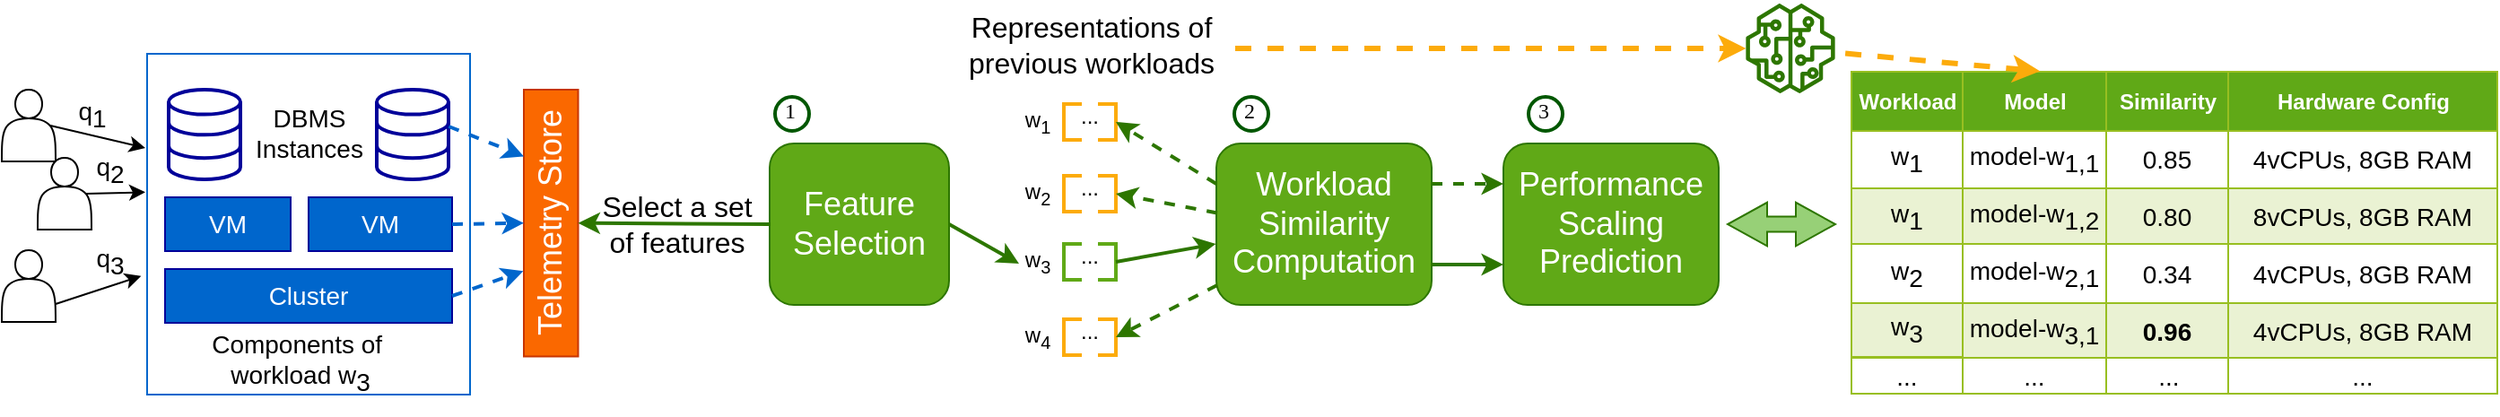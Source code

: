 <mxfile version="24.7.17">
  <diagram name="Page-1" id="2PUK4TW7vK9RXFbLaBG-">
    <mxGraphModel dx="2827" dy="-318" grid="1" gridSize="10" guides="1" tooltips="1" connect="1" arrows="1" fold="1" page="1" pageScale="1" pageWidth="850" pageHeight="1100" math="0" shadow="0">
      <root>
        <mxCell id="0" />
        <mxCell id="1" parent="0" />
        <mxCell id="ZlgfjLk_ET3c-FULecp4-29" value="Select a set&lt;div style=&quot;font-size: 16px;&quot;&gt;of features&lt;/div&gt;" style="text;html=1;align=center;verticalAlign=middle;resizable=0;points=[];autosize=1;strokeColor=none;fillColor=none;fontSize=16;" vertex="1" parent="1">
          <mxGeometry x="230" y="1700.0" width="110" height="50" as="geometry" />
        </mxCell>
        <mxCell id="ZlgfjLk_ET3c-FULecp4-12" value="" style="rounded=0;whiteSpace=wrap;html=1;fillColor=none;strokeColor=#0066CC;fontSize=14;" vertex="1" parent="1">
          <mxGeometry x="-10" y="1630" width="180" height="190" as="geometry" />
        </mxCell>
        <mxCell id="ZlgfjLk_ET3c-FULecp4-2" value="" style="html=1;verticalLabelPosition=bottom;align=center;labelBackgroundColor=#ffffff;verticalAlign=top;strokeWidth=2;strokeColor=#000099;shadow=0;dashed=0;shape=mxgraph.ios7.icons.data;fillColor=none;fontSize=14;" vertex="1" parent="1">
          <mxGeometry x="2" y="1650" width="40" height="50" as="geometry" />
        </mxCell>
        <mxCell id="ZlgfjLk_ET3c-FULecp4-6" value="" style="html=1;verticalLabelPosition=bottom;align=center;labelBackgroundColor=#ffffff;verticalAlign=top;strokeWidth=2;strokeColor=#000099;shadow=0;dashed=0;shape=mxgraph.ios7.icons.data;fillColor=none;fontSize=14;" vertex="1" parent="1">
          <mxGeometry x="118" y="1650" width="40" height="50" as="geometry" />
        </mxCell>
        <mxCell id="ZlgfjLk_ET3c-FULecp4-7" value="DBMS&lt;br style=&quot;font-size: 14px;&quot;&gt;Instances" style="text;html=1;align=center;verticalAlign=middle;resizable=0;points=[];autosize=1;strokeColor=none;fillColor=none;fontSize=14;" vertex="1" parent="1">
          <mxGeometry x="40" y="1649" width="80" height="50" as="geometry" />
        </mxCell>
        <mxCell id="ZlgfjLk_ET3c-FULecp4-8" value="VM" style="rounded=0;whiteSpace=wrap;html=1;strokeColor=#000099;fillColor=#0066CC;fontColor=#FFFFFF;fontSize=14;" vertex="1" parent="1">
          <mxGeometry y="1710" width="70" height="30" as="geometry" />
        </mxCell>
        <mxCell id="ZlgfjLk_ET3c-FULecp4-9" value="VM" style="rounded=0;whiteSpace=wrap;html=1;strokeColor=#000099;fillColor=#0066CC;fontColor=#FFFFFF;fontSize=14;" vertex="1" parent="1">
          <mxGeometry x="80" y="1710" width="80" height="30" as="geometry" />
        </mxCell>
        <mxCell id="ZlgfjLk_ET3c-FULecp4-10" value="&lt;font style=&quot;font-size: 14px;&quot;&gt;Cluster&lt;/font&gt;" style="rounded=0;whiteSpace=wrap;html=1;strokeColor=#000099;fillColor=#0066CC;fontColor=#FFFFFF;fontSize=14;" vertex="1" parent="1">
          <mxGeometry y="1750" width="160" height="30" as="geometry" />
        </mxCell>
        <mxCell id="ZlgfjLk_ET3c-FULecp4-11" value="Components of&amp;nbsp;&lt;div&gt;workload w&lt;sub style=&quot;font-size: 14px;&quot;&gt;3&lt;/sub&gt;&lt;/div&gt;" style="text;html=1;align=center;verticalAlign=middle;resizable=0;points=[];autosize=1;strokeColor=none;fillColor=none;fontSize=14;" vertex="1" parent="1">
          <mxGeometry x="15" y="1777" width="120" height="50" as="geometry" />
        </mxCell>
        <mxCell id="ZlgfjLk_ET3c-FULecp4-13" value="Telemetry Store" style="rounded=0;whiteSpace=wrap;html=1;fontSize=18;fillColor=#fa6800;strokeColor=#C73500;fontColor=#FFFFFF;rotation=-90;" vertex="1" parent="1">
          <mxGeometry x="140.75" y="1709.25" width="148.75" height="30.25" as="geometry" />
        </mxCell>
        <mxCell id="ZlgfjLk_ET3c-FULecp4-14" value="" style="shape=actor;whiteSpace=wrap;html=1;fontSize=14;" vertex="1" parent="1">
          <mxGeometry x="-91" y="1650" width="30" height="40" as="geometry" />
        </mxCell>
        <mxCell id="ZlgfjLk_ET3c-FULecp4-15" value="" style="shape=actor;whiteSpace=wrap;html=1;fontSize=14;" vertex="1" parent="1">
          <mxGeometry x="-71" y="1688" width="30" height="40" as="geometry" />
        </mxCell>
        <mxCell id="ZlgfjLk_ET3c-FULecp4-16" value="" style="shape=actor;whiteSpace=wrap;html=1;fontSize=14;" vertex="1" parent="1">
          <mxGeometry x="-91" y="1739.5" width="30" height="40" as="geometry" />
        </mxCell>
        <mxCell id="ZlgfjLk_ET3c-FULecp4-17" value="" style="endArrow=classic;html=1;rounded=0;entryX=0;entryY=0.25;entryDx=0;entryDy=0;exitX=0.9;exitY=0.5;exitDx=0;exitDy=0;exitPerimeter=0;fontSize=14;" edge="1" parent="1" source="ZlgfjLk_ET3c-FULecp4-14">
          <mxGeometry width="50" height="50" relative="1" as="geometry">
            <mxPoint x="49" y="1740" as="sourcePoint" />
            <mxPoint x="-11" y="1682.5" as="targetPoint" />
          </mxGeometry>
        </mxCell>
        <mxCell id="ZlgfjLk_ET3c-FULecp4-18" value="q&lt;sub style=&quot;font-size: 14px;&quot;&gt;1&lt;/sub&gt;" style="text;html=1;align=center;verticalAlign=middle;resizable=0;points=[];autosize=1;strokeColor=none;fillColor=none;fontSize=14;" vertex="1" parent="1">
          <mxGeometry x="-61" y="1648.5" width="40" height="30" as="geometry" />
        </mxCell>
        <mxCell id="ZlgfjLk_ET3c-FULecp4-19" value="" style="endArrow=classic;html=1;rounded=0;entryX=0;entryY=0.395;entryDx=0;entryDy=0;exitX=0.9;exitY=0.5;exitDx=0;exitDy=0;exitPerimeter=0;entryPerimeter=0;fontSize=14;" edge="1" parent="1" source="ZlgfjLk_ET3c-FULecp4-15">
          <mxGeometry width="50" height="50" relative="1" as="geometry">
            <mxPoint x="-38" y="1704" as="sourcePoint" />
            <mxPoint x="-11" y="1707.15" as="targetPoint" />
          </mxGeometry>
        </mxCell>
        <mxCell id="ZlgfjLk_ET3c-FULecp4-20" value="q&lt;span style=&quot;font-size: 14px;&quot;&gt;&lt;sub style=&quot;font-size: 14px;&quot;&gt;2&lt;/sub&gt;&lt;/span&gt;" style="text;html=1;align=center;verticalAlign=middle;resizable=0;points=[];autosize=1;strokeColor=none;fillColor=none;fontSize=14;" vertex="1" parent="1">
          <mxGeometry x="-51" y="1680" width="40" height="30" as="geometry" />
        </mxCell>
        <mxCell id="ZlgfjLk_ET3c-FULecp4-21" value="" style="endArrow=classic;html=1;rounded=0;exitX=1;exitY=0.75;exitDx=0;exitDy=0;entryX=-0.013;entryY=0.67;entryDx=0;entryDy=0;fontSize=14;entryPerimeter=0;" edge="1" parent="1" source="ZlgfjLk_ET3c-FULecp4-16">
          <mxGeometry width="50" height="50" relative="1" as="geometry">
            <mxPoint x="49" y="1740" as="sourcePoint" />
            <mxPoint x="-13.34" y="1753.9" as="targetPoint" />
          </mxGeometry>
        </mxCell>
        <mxCell id="ZlgfjLk_ET3c-FULecp4-22" value="q&lt;span style=&quot;font-size: 14px;&quot;&gt;&lt;sub style=&quot;font-size: 14px;&quot;&gt;3&lt;/sub&gt;&lt;/span&gt;" style="text;html=1;align=center;verticalAlign=middle;resizable=0;points=[];autosize=1;strokeColor=none;fillColor=none;fontSize=14;" vertex="1" parent="1">
          <mxGeometry x="-51" y="1731" width="40" height="30" as="geometry" />
        </mxCell>
        <mxCell id="ZlgfjLk_ET3c-FULecp4-23" value="" style="endArrow=classic;html=1;rounded=0;entryX=0.75;entryY=0;entryDx=0;entryDy=0;exitX=1.004;exitY=0.41;exitDx=0;exitDy=0;exitPerimeter=0;strokeColor=#0066CC;dashed=1;strokeWidth=2;" edge="1" parent="1" source="ZlgfjLk_ET3c-FULecp4-6" target="ZlgfjLk_ET3c-FULecp4-13">
          <mxGeometry width="50" height="50" relative="1" as="geometry">
            <mxPoint x="110" y="1760" as="sourcePoint" />
            <mxPoint x="160" y="1710" as="targetPoint" />
          </mxGeometry>
        </mxCell>
        <mxCell id="ZlgfjLk_ET3c-FULecp4-25" value="" style="endArrow=classic;html=1;rounded=0;entryX=0.5;entryY=0;entryDx=0;entryDy=0;strokeColor=#0066CC;dashed=1;exitX=1;exitY=0.5;exitDx=0;exitDy=0;strokeWidth=2;" edge="1" parent="1" source="ZlgfjLk_ET3c-FULecp4-9" target="ZlgfjLk_ET3c-FULecp4-13">
          <mxGeometry width="50" height="50" relative="1" as="geometry">
            <mxPoint x="160" y="1690" as="sourcePoint" />
            <mxPoint x="210" y="1697" as="targetPoint" />
          </mxGeometry>
        </mxCell>
        <mxCell id="ZlgfjLk_ET3c-FULecp4-26" value="" style="endArrow=classic;html=1;rounded=0;entryX=0.32;entryY=-0.011;entryDx=0;entryDy=0;strokeColor=#0066CC;dashed=1;exitX=1;exitY=0.5;exitDx=0;exitDy=0;entryPerimeter=0;strokeWidth=2;" edge="1" parent="1" source="ZlgfjLk_ET3c-FULecp4-10" target="ZlgfjLk_ET3c-FULecp4-13">
          <mxGeometry width="50" height="50" relative="1" as="geometry">
            <mxPoint x="170" y="1735" as="sourcePoint" />
            <mxPoint x="210" y="1734" as="targetPoint" />
          </mxGeometry>
        </mxCell>
        <mxCell id="ZlgfjLk_ET3c-FULecp4-27" value="&lt;font style=&quot;font-size: 18px;&quot;&gt;Feature&lt;/font&gt;&lt;div style=&quot;font-size: 18px;&quot;&gt;&lt;font style=&quot;font-size: 18px;&quot;&gt;Selection&lt;/font&gt;&lt;/div&gt;" style="rounded=1;whiteSpace=wrap;html=1;fillColor=#60a917;fontColor=#ffffff;strokeColor=#2D7600;" vertex="1" parent="1">
          <mxGeometry x="337" y="1680" width="100" height="90" as="geometry" />
        </mxCell>
        <mxCell id="ZlgfjLk_ET3c-FULecp4-28" value="" style="endArrow=classic;html=1;rounded=0;exitX=0;exitY=0.5;exitDx=0;exitDy=0;entryX=0.5;entryY=1;entryDx=0;entryDy=0;fillColor=#60a917;strokeColor=#2D7600;endSize=6;strokeWidth=2;fontSize=16;" edge="1" parent="1" source="ZlgfjLk_ET3c-FULecp4-27" target="ZlgfjLk_ET3c-FULecp4-13">
          <mxGeometry width="50" height="50" relative="1" as="geometry">
            <mxPoint x="210" y="1750" as="sourcePoint" />
            <mxPoint x="260" y="1700" as="targetPoint" />
          </mxGeometry>
        </mxCell>
        <mxCell id="ZlgfjLk_ET3c-FULecp4-31" value="1" style="ellipse;whiteSpace=wrap;html=1;aspect=fixed;strokeWidth=2;fontFamily=Tahoma;spacingBottom=4;spacingRight=2;strokeColor=#005700;fillColor=none;" vertex="1" parent="1">
          <mxGeometry x="340" y="1654" width="19" height="19" as="geometry" />
        </mxCell>
        <mxCell id="ZlgfjLk_ET3c-FULecp4-49" value="" style="group;fontSize=16;" vertex="1" connectable="0" parent="1">
          <mxGeometry x="466" y="1650" width="64" height="33" as="geometry" />
        </mxCell>
        <mxCell id="ZlgfjLk_ET3c-FULecp4-33" value="..." style="text;html=1;align=center;verticalAlign=middle;resizable=0;points=[];autosize=1;strokeColor=none;fillColor=none;" vertex="1" parent="ZlgfjLk_ET3c-FULecp4-49">
          <mxGeometry x="34" width="30" height="30" as="geometry" />
        </mxCell>
        <mxCell id="ZlgfjLk_ET3c-FULecp4-32" value="" style="strokeWidth=2;html=1;shape=mxgraph.flowchart.annotation_1;align=left;pointerEvents=1;fillColor=#FCAB0B;strokeColor=#FCAB0B;fontColor=#000000;" vertex="1" parent="ZlgfjLk_ET3c-FULecp4-49">
          <mxGeometry x="35" y="8" width="10" height="20" as="geometry" />
        </mxCell>
        <mxCell id="ZlgfjLk_ET3c-FULecp4-34" value="" style="strokeWidth=2;html=1;shape=mxgraph.flowchart.annotation_1;align=left;pointerEvents=1;rotation=-180;fillColor=#FCAB0B;strokeColor=#FCAB0B;fontColor=#000000;" vertex="1" parent="ZlgfjLk_ET3c-FULecp4-49">
          <mxGeometry x="54" y="8" width="10" height="20" as="geometry" />
        </mxCell>
        <mxCell id="ZlgfjLk_ET3c-FULecp4-40" value="w&lt;sub&gt;1&lt;/sub&gt;" style="text;html=1;align=center;verticalAlign=middle;resizable=0;points=[];autosize=1;strokeColor=none;fillColor=none;" vertex="1" parent="ZlgfjLk_ET3c-FULecp4-49">
          <mxGeometry y="3" width="40" height="30" as="geometry" />
        </mxCell>
        <mxCell id="ZlgfjLk_ET3c-FULecp4-50" value="" style="group;fontSize=16;" vertex="1" connectable="0" parent="1">
          <mxGeometry x="466" y="1690" width="64" height="33" as="geometry" />
        </mxCell>
        <mxCell id="ZlgfjLk_ET3c-FULecp4-51" value="..." style="text;html=1;align=center;verticalAlign=middle;resizable=0;points=[];autosize=1;strokeColor=none;fillColor=none;" vertex="1" parent="ZlgfjLk_ET3c-FULecp4-50">
          <mxGeometry x="34" width="30" height="30" as="geometry" />
        </mxCell>
        <mxCell id="ZlgfjLk_ET3c-FULecp4-52" value="" style="strokeWidth=2;html=1;shape=mxgraph.flowchart.annotation_1;align=left;pointerEvents=1;fillColor=#FCAB0B;strokeColor=#FCAB0B;fontColor=#000000;" vertex="1" parent="ZlgfjLk_ET3c-FULecp4-50">
          <mxGeometry x="35" y="8" width="10" height="20" as="geometry" />
        </mxCell>
        <mxCell id="ZlgfjLk_ET3c-FULecp4-53" value="" style="strokeWidth=2;html=1;shape=mxgraph.flowchart.annotation_1;align=left;pointerEvents=1;rotation=-180;fillColor=#FCAB0B;strokeColor=#FCAB0B;fontColor=#000000;" vertex="1" parent="ZlgfjLk_ET3c-FULecp4-50">
          <mxGeometry x="54" y="8" width="10" height="20" as="geometry" />
        </mxCell>
        <mxCell id="ZlgfjLk_ET3c-FULecp4-54" value="w&lt;sub&gt;2&lt;/sub&gt;" style="text;html=1;align=center;verticalAlign=middle;resizable=0;points=[];autosize=1;strokeColor=none;fillColor=none;" vertex="1" parent="ZlgfjLk_ET3c-FULecp4-50">
          <mxGeometry y="3" width="40" height="30" as="geometry" />
        </mxCell>
        <mxCell id="ZlgfjLk_ET3c-FULecp4-55" value="" style="group;fontSize=16;" vertex="1" connectable="0" parent="1">
          <mxGeometry x="466" y="1728" width="64" height="33" as="geometry" />
        </mxCell>
        <mxCell id="ZlgfjLk_ET3c-FULecp4-56" value="..." style="text;html=1;align=center;verticalAlign=middle;resizable=0;points=[];autosize=1;strokeColor=none;fillColor=none;" vertex="1" parent="ZlgfjLk_ET3c-FULecp4-55">
          <mxGeometry x="34" width="30" height="30" as="geometry" />
        </mxCell>
        <mxCell id="ZlgfjLk_ET3c-FULecp4-57" value="" style="strokeWidth=2;html=1;shape=mxgraph.flowchart.annotation_1;align=left;pointerEvents=1;fillColor=#60a917;strokeColor=#60a917;fontColor=#ffffff;" vertex="1" parent="ZlgfjLk_ET3c-FULecp4-55">
          <mxGeometry x="35" y="8" width="10" height="20" as="geometry" />
        </mxCell>
        <mxCell id="ZlgfjLk_ET3c-FULecp4-58" value="" style="strokeWidth=2;html=1;shape=mxgraph.flowchart.annotation_1;align=left;pointerEvents=1;rotation=-180;fillColor=#60a917;strokeColor=#60a917;fontColor=#ffffff;" vertex="1" parent="ZlgfjLk_ET3c-FULecp4-55">
          <mxGeometry x="54" y="8" width="10" height="20" as="geometry" />
        </mxCell>
        <mxCell id="ZlgfjLk_ET3c-FULecp4-59" value="w&lt;sub&gt;3&lt;/sub&gt;" style="text;html=1;align=center;verticalAlign=middle;resizable=0;points=[];autosize=1;strokeColor=none;fillColor=none;" vertex="1" parent="ZlgfjLk_ET3c-FULecp4-55">
          <mxGeometry y="3" width="40" height="30" as="geometry" />
        </mxCell>
        <mxCell id="ZlgfjLk_ET3c-FULecp4-60" value="" style="group;fontSize=16;" vertex="1" connectable="0" parent="1">
          <mxGeometry x="466" y="1770" width="64" height="33" as="geometry" />
        </mxCell>
        <mxCell id="ZlgfjLk_ET3c-FULecp4-61" value="..." style="text;html=1;align=center;verticalAlign=middle;resizable=0;points=[];autosize=1;strokeColor=none;fillColor=none;" vertex="1" parent="ZlgfjLk_ET3c-FULecp4-60">
          <mxGeometry x="34" width="30" height="30" as="geometry" />
        </mxCell>
        <mxCell id="ZlgfjLk_ET3c-FULecp4-62" value="" style="strokeWidth=2;html=1;shape=mxgraph.flowchart.annotation_1;align=left;pointerEvents=1;fillColor=#FCAB0B;strokeColor=#FCAB0B;fontColor=#000000;" vertex="1" parent="ZlgfjLk_ET3c-FULecp4-60">
          <mxGeometry x="35" y="8" width="10" height="20" as="geometry" />
        </mxCell>
        <mxCell id="ZlgfjLk_ET3c-FULecp4-63" value="" style="strokeWidth=2;html=1;shape=mxgraph.flowchart.annotation_1;align=left;pointerEvents=1;rotation=-180;fillColor=#FCAB0B;strokeColor=#FCAB0B;fontColor=#000000;" vertex="1" parent="ZlgfjLk_ET3c-FULecp4-60">
          <mxGeometry x="54" y="8" width="10" height="20" as="geometry" />
        </mxCell>
        <mxCell id="ZlgfjLk_ET3c-FULecp4-64" value="w&lt;sub&gt;4&lt;/sub&gt;" style="text;html=1;align=center;verticalAlign=middle;resizable=0;points=[];autosize=1;strokeColor=none;fillColor=none;" vertex="1" parent="ZlgfjLk_ET3c-FULecp4-60">
          <mxGeometry y="3" width="40" height="30" as="geometry" />
        </mxCell>
        <mxCell id="ZlgfjLk_ET3c-FULecp4-65" value="" style="endArrow=classic;html=1;rounded=0;exitX=1;exitY=0.5;exitDx=0;exitDy=0;entryX=0.25;entryY=0.533;entryDx=0;entryDy=0;fillColor=#60a917;strokeColor=#2D7600;endSize=6;strokeWidth=2;entryPerimeter=0;" edge="1" parent="1" source="ZlgfjLk_ET3c-FULecp4-27" target="ZlgfjLk_ET3c-FULecp4-59">
          <mxGeometry width="50" height="50" relative="1" as="geometry">
            <mxPoint x="347" y="1735" as="sourcePoint" />
            <mxPoint x="266" y="1734" as="targetPoint" />
          </mxGeometry>
        </mxCell>
        <mxCell id="ZlgfjLk_ET3c-FULecp4-66" value="Representations of&lt;div style=&quot;font-size: 16px;&quot;&gt;previous workloads&lt;/div&gt;" style="text;html=1;align=center;verticalAlign=middle;resizable=0;points=[];autosize=1;strokeColor=none;fillColor=none;fontSize=16;" vertex="1" parent="1">
          <mxGeometry x="436" y="1600" width="160" height="50" as="geometry" />
        </mxCell>
        <mxCell id="ZlgfjLk_ET3c-FULecp4-67" value="&lt;span style=&quot;font-size: 18px;&quot;&gt;Workload&lt;/span&gt;&lt;div&gt;&lt;span style=&quot;font-size: 18px;&quot;&gt;Similarity&lt;/span&gt;&lt;/div&gt;&lt;div&gt;&lt;span style=&quot;font-size: 18px;&quot;&gt;Computation&lt;/span&gt;&lt;/div&gt;" style="rounded=1;whiteSpace=wrap;html=1;fillColor=#60a917;fontColor=#ffffff;strokeColor=#2D7600;" vertex="1" parent="1">
          <mxGeometry x="586" y="1680" width="120" height="90" as="geometry" />
        </mxCell>
        <mxCell id="ZlgfjLk_ET3c-FULecp4-68" value="" style="endArrow=classic;html=1;rounded=0;exitX=0;exitY=0.5;exitDx=0;exitDy=0;entryX=-0.002;entryY=0.622;entryDx=0;entryDy=0;fillColor=#60a917;strokeColor=#2D7600;endSize=6;strokeWidth=2;exitPerimeter=0;entryPerimeter=0;" edge="1" parent="1" source="ZlgfjLk_ET3c-FULecp4-58" target="ZlgfjLk_ET3c-FULecp4-67">
          <mxGeometry width="50" height="50" relative="1" as="geometry">
            <mxPoint x="447" y="1735" as="sourcePoint" />
            <mxPoint x="486" y="1757" as="targetPoint" />
          </mxGeometry>
        </mxCell>
        <mxCell id="ZlgfjLk_ET3c-FULecp4-69" value="" style="endArrow=classic;html=1;rounded=0;exitX=0.004;exitY=0.878;exitDx=0;exitDy=0;entryX=0;entryY=0.5;entryDx=0;entryDy=0;fillColor=#60a917;strokeColor=#2D7600;endSize=6;strokeWidth=2;entryPerimeter=0;exitPerimeter=0;dashed=1;" edge="1" parent="1" source="ZlgfjLk_ET3c-FULecp4-67" target="ZlgfjLk_ET3c-FULecp4-63">
          <mxGeometry width="50" height="50" relative="1" as="geometry">
            <mxPoint x="530" y="1810" as="sourcePoint" />
            <mxPoint x="586.96" y="1791.04" as="targetPoint" />
          </mxGeometry>
        </mxCell>
        <mxCell id="ZlgfjLk_ET3c-FULecp4-70" value="" style="endArrow=classic;html=1;rounded=0;exitX=0.004;exitY=0.431;exitDx=0;exitDy=0;entryX=0;entryY=0.5;entryDx=0;entryDy=0;fillColor=#60a917;strokeColor=#2D7600;endSize=6;strokeWidth=2;entryPerimeter=0;exitPerimeter=0;dashed=1;" edge="1" parent="1" source="ZlgfjLk_ET3c-FULecp4-67" target="ZlgfjLk_ET3c-FULecp4-53">
          <mxGeometry width="50" height="50" relative="1" as="geometry">
            <mxPoint x="540" y="1786" as="sourcePoint" />
            <mxPoint x="597" y="1767" as="targetPoint" />
          </mxGeometry>
        </mxCell>
        <mxCell id="ZlgfjLk_ET3c-FULecp4-71" value="" style="endArrow=classic;html=1;rounded=0;exitX=0;exitY=0.25;exitDx=0;exitDy=0;entryX=0;entryY=0.5;entryDx=0;entryDy=0;fillColor=#60a917;strokeColor=#2D7600;endSize=6;strokeWidth=2;entryPerimeter=0;dashed=1;" edge="1" parent="1" source="ZlgfjLk_ET3c-FULecp4-67" target="ZlgfjLk_ET3c-FULecp4-34">
          <mxGeometry width="50" height="50" relative="1" as="geometry">
            <mxPoint x="550" y="1796" as="sourcePoint" />
            <mxPoint x="607" y="1777" as="targetPoint" />
          </mxGeometry>
        </mxCell>
        <mxCell id="ZlgfjLk_ET3c-FULecp4-72" value="2" style="ellipse;whiteSpace=wrap;html=1;aspect=fixed;strokeWidth=2;fontFamily=Tahoma;spacingBottom=4;spacingRight=2;strokeColor=#005700;fillColor=none;" vertex="1" parent="1">
          <mxGeometry x="596" y="1654" width="19" height="19" as="geometry" />
        </mxCell>
        <mxCell id="ZlgfjLk_ET3c-FULecp4-73" value="&lt;span style=&quot;font-size: 18px;&quot;&gt;Performance&lt;/span&gt;&lt;div&gt;&lt;span style=&quot;font-size: 18px;&quot;&gt;Scaling&lt;/span&gt;&lt;/div&gt;&lt;div&gt;&lt;span style=&quot;font-size: 18px;&quot;&gt;Prediction&lt;/span&gt;&lt;/div&gt;" style="rounded=1;whiteSpace=wrap;html=1;fillColor=#60a917;fontColor=#ffffff;strokeColor=#2D7600;" vertex="1" parent="1">
          <mxGeometry x="746" y="1680" width="120" height="90" as="geometry" />
        </mxCell>
        <mxCell id="ZlgfjLk_ET3c-FULecp4-74" value="" style="endArrow=classic;html=1;rounded=0;exitX=1;exitY=0.75;exitDx=0;exitDy=0;entryX=0;entryY=0.75;entryDx=0;entryDy=0;fillColor=#60a917;strokeColor=#2D7600;endSize=6;strokeWidth=2;" edge="1" parent="1" source="ZlgfjLk_ET3c-FULecp4-67" target="ZlgfjLk_ET3c-FULecp4-73">
          <mxGeometry width="50" height="50" relative="1" as="geometry">
            <mxPoint x="706" y="1739.5" as="sourcePoint" />
            <mxPoint x="762" y="1729.5" as="targetPoint" />
          </mxGeometry>
        </mxCell>
        <mxCell id="ZlgfjLk_ET3c-FULecp4-76" value="" style="endArrow=classic;html=1;rounded=0;exitX=1;exitY=0.25;exitDx=0;exitDy=0;entryX=0;entryY=0.25;entryDx=0;entryDy=0;fillColor=#60a917;strokeColor=#2D7600;endSize=6;strokeWidth=2;dashed=1;" edge="1" parent="1" source="ZlgfjLk_ET3c-FULecp4-67" target="ZlgfjLk_ET3c-FULecp4-73">
          <mxGeometry width="50" height="50" relative="1" as="geometry">
            <mxPoint x="596" y="1713" as="sourcePoint" />
            <mxPoint x="540" y="1696" as="targetPoint" />
          </mxGeometry>
        </mxCell>
        <mxCell id="ZlgfjLk_ET3c-FULecp4-78" value="3" style="ellipse;whiteSpace=wrap;html=1;aspect=fixed;strokeWidth=2;fontFamily=Tahoma;spacingBottom=4;spacingRight=2;strokeColor=#005700;fillColor=none;" vertex="1" parent="1">
          <mxGeometry x="760" y="1654" width="19" height="19" as="geometry" />
        </mxCell>
        <mxCell id="ZlgfjLk_ET3c-FULecp4-91" value="" style="endArrow=classic;html=1;rounded=0;exitX=1.003;exitY=0.541;exitDx=0;exitDy=0;exitPerimeter=0;strokeColor=#FCAB0B;strokeWidth=3;dashed=1;" edge="1" parent="1" source="ZlgfjLk_ET3c-FULecp4-66" target="ZlgfjLk_ET3c-FULecp4-155">
          <mxGeometry width="50" height="50" relative="1" as="geometry">
            <mxPoint x="620" y="1620" as="sourcePoint" />
            <mxPoint x="820" y="1627" as="targetPoint" />
          </mxGeometry>
        </mxCell>
        <mxCell id="ZlgfjLk_ET3c-FULecp4-92" value="Assets" style="childLayout=tableLayout;recursiveResize=0;strokeColor=#98bf21;fillColor=#A7C942;shadow=0;" vertex="1" parent="1">
          <mxGeometry x="1002" y="1640" width="298" height="160" as="geometry" />
        </mxCell>
        <mxCell id="ZlgfjLk_ET3c-FULecp4-93" style="shape=tableRow;horizontal=0;startSize=0;swimlaneHead=0;swimlaneBody=0;top=0;left=0;bottom=0;right=0;dropTarget=0;collapsible=0;recursiveResize=0;expand=0;fontStyle=0;strokeColor=inherit;fillColor=#ffffff;" vertex="1" parent="ZlgfjLk_ET3c-FULecp4-92">
          <mxGeometry width="298" height="33" as="geometry" />
        </mxCell>
        <mxCell id="ZlgfjLk_ET3c-FULecp4-94" value="Model" style="connectable=0;recursiveResize=0;strokeColor=inherit;fillColor=#60a917;align=center;fontStyle=1;fontColor=#FFFFFF;html=1;" vertex="1" parent="ZlgfjLk_ET3c-FULecp4-93">
          <mxGeometry width="80" height="33" as="geometry">
            <mxRectangle width="80" height="33" as="alternateBounds" />
          </mxGeometry>
        </mxCell>
        <mxCell id="ZlgfjLk_ET3c-FULecp4-95" value="Similarity" style="connectable=0;recursiveResize=0;strokeColor=inherit;fillColor=#60a917;align=center;fontStyle=1;fontColor=#FFFFFF;html=1;" vertex="1" parent="ZlgfjLk_ET3c-FULecp4-93">
          <mxGeometry x="80" width="68" height="33" as="geometry">
            <mxRectangle width="68" height="33" as="alternateBounds" />
          </mxGeometry>
        </mxCell>
        <mxCell id="ZlgfjLk_ET3c-FULecp4-96" value="Hardware Config" style="connectable=0;recursiveResize=0;strokeColor=inherit;fillColor=#60a917;align=center;fontStyle=1;fontColor=#FFFFFF;html=1;" vertex="1" parent="ZlgfjLk_ET3c-FULecp4-93">
          <mxGeometry x="148" width="150" height="33" as="geometry">
            <mxRectangle width="150" height="33" as="alternateBounds" />
          </mxGeometry>
        </mxCell>
        <mxCell id="ZlgfjLk_ET3c-FULecp4-97" value="" style="shape=tableRow;horizontal=0;startSize=0;swimlaneHead=0;swimlaneBody=0;top=0;left=0;bottom=0;right=0;dropTarget=0;collapsible=0;recursiveResize=0;expand=0;fontStyle=0;strokeColor=inherit;fillColor=#ffffff;fontSize=14;" vertex="1" parent="ZlgfjLk_ET3c-FULecp4-92">
          <mxGeometry y="33" width="298" height="32" as="geometry" />
        </mxCell>
        <mxCell id="ZlgfjLk_ET3c-FULecp4-98" value="model-w&lt;sub style=&quot;font-size: 14px;&quot;&gt;1,1&lt;/sub&gt;" style="connectable=0;recursiveResize=0;strokeColor=inherit;fillColor=inherit;align=center;whiteSpace=wrap;html=1;fontSize=14;" vertex="1" parent="ZlgfjLk_ET3c-FULecp4-97">
          <mxGeometry width="80" height="32" as="geometry">
            <mxRectangle width="80" height="32" as="alternateBounds" />
          </mxGeometry>
        </mxCell>
        <mxCell id="ZlgfjLk_ET3c-FULecp4-99" value="0.85" style="connectable=0;recursiveResize=0;strokeColor=inherit;fillColor=inherit;align=center;whiteSpace=wrap;html=1;fontSize=14;" vertex="1" parent="ZlgfjLk_ET3c-FULecp4-97">
          <mxGeometry x="80" width="68" height="32" as="geometry">
            <mxRectangle width="68" height="32" as="alternateBounds" />
          </mxGeometry>
        </mxCell>
        <mxCell id="ZlgfjLk_ET3c-FULecp4-100" value="4vCPUs, 8GB RAM" style="connectable=0;recursiveResize=0;strokeColor=inherit;fillColor=inherit;align=center;whiteSpace=wrap;html=1;fontSize=14;" vertex="1" parent="ZlgfjLk_ET3c-FULecp4-97">
          <mxGeometry x="148" width="150" height="32" as="geometry">
            <mxRectangle width="150" height="32" as="alternateBounds" />
          </mxGeometry>
        </mxCell>
        <mxCell id="ZlgfjLk_ET3c-FULecp4-101" value="" style="shape=tableRow;horizontal=0;startSize=0;swimlaneHead=0;swimlaneBody=0;top=0;left=0;bottom=0;right=0;dropTarget=0;collapsible=0;recursiveResize=0;expand=0;fontStyle=1;strokeColor=inherit;fillColor=#EAF2D3;fontSize=14;" vertex="1" parent="ZlgfjLk_ET3c-FULecp4-92">
          <mxGeometry y="65" width="298" height="31" as="geometry" />
        </mxCell>
        <mxCell id="ZlgfjLk_ET3c-FULecp4-102" value="model-w&lt;sub style=&quot;font-size: 14px;&quot;&gt;1,2&lt;/sub&gt;" style="connectable=0;recursiveResize=0;strokeColor=inherit;fillColor=inherit;whiteSpace=wrap;html=1;fontSize=14;" vertex="1" parent="ZlgfjLk_ET3c-FULecp4-101">
          <mxGeometry width="80" height="31" as="geometry">
            <mxRectangle width="80" height="31" as="alternateBounds" />
          </mxGeometry>
        </mxCell>
        <mxCell id="ZlgfjLk_ET3c-FULecp4-103" value="0.80" style="connectable=0;recursiveResize=0;strokeColor=inherit;fillColor=inherit;whiteSpace=wrap;html=1;fontSize=14;" vertex="1" parent="ZlgfjLk_ET3c-FULecp4-101">
          <mxGeometry x="80" width="68" height="31" as="geometry">
            <mxRectangle width="68" height="31" as="alternateBounds" />
          </mxGeometry>
        </mxCell>
        <mxCell id="ZlgfjLk_ET3c-FULecp4-104" value="8vCPUs, 8GB RAM" style="connectable=0;recursiveResize=0;strokeColor=inherit;fillColor=inherit;whiteSpace=wrap;html=1;fontSize=14;" vertex="1" parent="ZlgfjLk_ET3c-FULecp4-101">
          <mxGeometry x="148" width="150" height="31" as="geometry">
            <mxRectangle width="150" height="31" as="alternateBounds" />
          </mxGeometry>
        </mxCell>
        <mxCell id="ZlgfjLk_ET3c-FULecp4-105" value="" style="shape=tableRow;horizontal=0;startSize=0;swimlaneHead=0;swimlaneBody=0;top=0;left=0;bottom=0;right=0;dropTarget=0;collapsible=0;recursiveResize=0;expand=0;fontStyle=0;strokeColor=inherit;fillColor=#ffffff;fontSize=14;" vertex="1" parent="ZlgfjLk_ET3c-FULecp4-92">
          <mxGeometry y="96" width="298" height="33" as="geometry" />
        </mxCell>
        <mxCell id="ZlgfjLk_ET3c-FULecp4-106" value="model-w&lt;sub style=&quot;font-size: 14px;&quot;&gt;2,1&lt;/sub&gt;" style="connectable=0;recursiveResize=0;strokeColor=inherit;fillColor=inherit;fontStyle=0;align=center;whiteSpace=wrap;html=1;fontSize=14;" vertex="1" parent="ZlgfjLk_ET3c-FULecp4-105">
          <mxGeometry width="80" height="33" as="geometry">
            <mxRectangle width="80" height="33" as="alternateBounds" />
          </mxGeometry>
        </mxCell>
        <mxCell id="ZlgfjLk_ET3c-FULecp4-107" value="0.34" style="connectable=0;recursiveResize=0;strokeColor=inherit;fillColor=inherit;fontStyle=0;align=center;whiteSpace=wrap;html=1;fontSize=14;" vertex="1" parent="ZlgfjLk_ET3c-FULecp4-105">
          <mxGeometry x="80" width="68" height="33" as="geometry">
            <mxRectangle width="68" height="33" as="alternateBounds" />
          </mxGeometry>
        </mxCell>
        <mxCell id="ZlgfjLk_ET3c-FULecp4-108" value="4vCPUs, 8GB RAM" style="connectable=0;recursiveResize=0;strokeColor=inherit;fillColor=inherit;fontStyle=0;align=center;whiteSpace=wrap;html=1;fontSize=14;" vertex="1" parent="ZlgfjLk_ET3c-FULecp4-105">
          <mxGeometry x="148" width="150" height="33" as="geometry">
            <mxRectangle width="150" height="33" as="alternateBounds" />
          </mxGeometry>
        </mxCell>
        <mxCell id="ZlgfjLk_ET3c-FULecp4-109" value="" style="shape=tableRow;horizontal=0;startSize=0;swimlaneHead=0;swimlaneBody=0;top=0;left=0;bottom=0;right=0;dropTarget=0;collapsible=0;recursiveResize=0;expand=0;fontStyle=1;strokeColor=inherit;fillColor=#EAF2D3;fontSize=14;" vertex="1" parent="ZlgfjLk_ET3c-FULecp4-92">
          <mxGeometry y="129" width="298" height="31" as="geometry" />
        </mxCell>
        <mxCell id="ZlgfjLk_ET3c-FULecp4-110" value="model-w&lt;sub style=&quot;font-size: 14px;&quot;&gt;3,1&lt;/sub&gt;" style="connectable=0;recursiveResize=0;strokeColor=inherit;fillColor=inherit;whiteSpace=wrap;html=1;fontSize=14;" vertex="1" parent="ZlgfjLk_ET3c-FULecp4-109">
          <mxGeometry width="80" height="31" as="geometry">
            <mxRectangle width="80" height="31" as="alternateBounds" />
          </mxGeometry>
        </mxCell>
        <mxCell id="ZlgfjLk_ET3c-FULecp4-111" value="&lt;b style=&quot;font-size: 14px;&quot;&gt;0.96&lt;/b&gt;" style="connectable=0;recursiveResize=0;strokeColor=inherit;fillColor=inherit;whiteSpace=wrap;html=1;fontSize=14;" vertex="1" parent="ZlgfjLk_ET3c-FULecp4-109">
          <mxGeometry x="80" width="68" height="31" as="geometry">
            <mxRectangle width="68" height="31" as="alternateBounds" />
          </mxGeometry>
        </mxCell>
        <mxCell id="ZlgfjLk_ET3c-FULecp4-112" value="4vCPUs, 8GB RAM" style="connectable=0;recursiveResize=0;strokeColor=inherit;fillColor=inherit;whiteSpace=wrap;html=1;fontSize=14;" vertex="1" parent="ZlgfjLk_ET3c-FULecp4-109">
          <mxGeometry x="148" width="150" height="31" as="geometry">
            <mxRectangle width="150" height="31" as="alternateBounds" />
          </mxGeometry>
        </mxCell>
        <mxCell id="ZlgfjLk_ET3c-FULecp4-135" value="" style="shape=tableRow;horizontal=0;startSize=0;swimlaneHead=0;swimlaneBody=0;top=0;left=0;bottom=0;right=0;dropTarget=0;collapsible=0;recursiveResize=0;expand=0;fontStyle=0;strokeColor=#98bf21;fillColor=#ffffff;fontSize=14;" vertex="1" parent="1">
          <mxGeometry x="1002" y="1799.5" width="298" height="20.5" as="geometry" />
        </mxCell>
        <mxCell id="ZlgfjLk_ET3c-FULecp4-136" value="..." style="connectable=0;recursiveResize=0;strokeColor=inherit;fillColor=inherit;align=center;whiteSpace=wrap;html=1;fontSize=14;" vertex="1" parent="ZlgfjLk_ET3c-FULecp4-135">
          <mxGeometry width="80" height="20" as="geometry">
            <mxRectangle width="80" height="32" as="alternateBounds" />
          </mxGeometry>
        </mxCell>
        <mxCell id="ZlgfjLk_ET3c-FULecp4-137" value="..." style="connectable=0;recursiveResize=0;strokeColor=inherit;fillColor=inherit;align=center;whiteSpace=wrap;html=1;fontSize=14;" vertex="1" parent="ZlgfjLk_ET3c-FULecp4-135">
          <mxGeometry x="80" width="70" height="20" as="geometry">
            <mxRectangle width="107" height="32" as="alternateBounds" />
          </mxGeometry>
        </mxCell>
        <mxCell id="ZlgfjLk_ET3c-FULecp4-138" value="..." style="connectable=0;recursiveResize=0;strokeColor=inherit;fillColor=inherit;align=center;whiteSpace=wrap;html=1;fontSize=14;rotation=0;" vertex="1" parent="ZlgfjLk_ET3c-FULecp4-135">
          <mxGeometry x="148" width="150" height="20" as="geometry">
            <mxRectangle width="123" height="32" as="alternateBounds" />
          </mxGeometry>
        </mxCell>
        <mxCell id="ZlgfjLk_ET3c-FULecp4-150" value="" style="group" vertex="1" connectable="0" parent="1">
          <mxGeometry x="940" y="1640" width="62" height="191.5" as="geometry" />
        </mxCell>
        <mxCell id="ZlgfjLk_ET3c-FULecp4-139" value="Workload" style="connectable=0;recursiveResize=0;strokeColor=#98bf21;fillColor=#60a917;align=center;fontStyle=1;fontColor=#FFFFFF;html=1;" vertex="1" parent="ZlgfjLk_ET3c-FULecp4-150">
          <mxGeometry width="62" height="33" as="geometry">
            <mxRectangle width="80" height="33" as="alternateBounds" />
          </mxGeometry>
        </mxCell>
        <mxCell id="ZlgfjLk_ET3c-FULecp4-140" value="w&lt;sub style=&quot;font-size: 14px;&quot;&gt;1&lt;/sub&gt;" style="connectable=0;recursiveResize=0;strokeColor=#98bf21;fillColor=inherit;align=center;whiteSpace=wrap;html=1;fontSize=14;" vertex="1" parent="ZlgfjLk_ET3c-FULecp4-150">
          <mxGeometry y="33" width="62" height="32" as="geometry">
            <mxRectangle width="80" height="32" as="alternateBounds" />
          </mxGeometry>
        </mxCell>
        <mxCell id="ZlgfjLk_ET3c-FULecp4-141" value="w&lt;sub style=&quot;font-size: 14px;&quot;&gt;1&lt;/sub&gt;" style="connectable=0;recursiveResize=0;strokeColor=#98bf21;fillColor=#eaf2d3;whiteSpace=wrap;html=1;fontColor=#000000;fontSize=14;" vertex="1" parent="ZlgfjLk_ET3c-FULecp4-150">
          <mxGeometry y="65" width="62" height="31" as="geometry">
            <mxRectangle width="80" height="31" as="alternateBounds" />
          </mxGeometry>
        </mxCell>
        <mxCell id="ZlgfjLk_ET3c-FULecp4-142" value="w&lt;sub style=&quot;font-size: 14px;&quot;&gt;2&lt;/sub&gt;" style="connectable=0;recursiveResize=0;strokeColor=#98bf21;fillColor=inherit;fontStyle=0;align=center;whiteSpace=wrap;html=1;fontSize=14;" vertex="1" parent="ZlgfjLk_ET3c-FULecp4-150">
          <mxGeometry y="96" width="62" height="33" as="geometry">
            <mxRectangle width="80" height="33" as="alternateBounds" />
          </mxGeometry>
        </mxCell>
        <mxCell id="ZlgfjLk_ET3c-FULecp4-143" value="w&lt;sub style=&quot;font-size: 14px;&quot;&gt;3&lt;/sub&gt;" style="connectable=0;recursiveResize=0;strokeColor=#98bf21;fillColor=#eaf2d3;whiteSpace=wrap;html=1;align=center;verticalAlign=middle;fontFamily=Helvetica;fontSize=14;fontColor=#000000;rotation=0;" vertex="1" parent="ZlgfjLk_ET3c-FULecp4-150">
          <mxGeometry y="129" width="62" height="30" as="geometry">
            <mxRectangle width="80" height="31" as="alternateBounds" />
          </mxGeometry>
        </mxCell>
        <mxCell id="ZlgfjLk_ET3c-FULecp4-144" value="..." style="connectable=0;recursiveResize=0;strokeColor=#98bf21;fillColor=inherit;align=center;whiteSpace=wrap;html=1;fontSize=14;rotation=0;" vertex="1" parent="ZlgfjLk_ET3c-FULecp4-150">
          <mxGeometry y="159.5" width="62" height="20" as="geometry">
            <mxRectangle width="80" height="32" as="alternateBounds" />
          </mxGeometry>
        </mxCell>
        <mxCell id="ZlgfjLk_ET3c-FULecp4-151" value="" style="html=1;shadow=0;dashed=0;align=center;verticalAlign=middle;shape=mxgraph.arrows2.twoWayArrow;dy=0.65;dx=22;fillColor=#97D077;strokeColor=#2D7600;fontColor=#ffffff;" vertex="1" parent="1">
          <mxGeometry x="871" y="1712.88" width="60" height="24.25" as="geometry" />
        </mxCell>
        <mxCell id="ZlgfjLk_ET3c-FULecp4-155" value="" style="sketch=0;outlineConnect=0;fontColor=#232F3E;gradientColor=none;fillColor=#2d7600;strokeColor=#FFFFFF;dashed=0;verticalLabelPosition=bottom;verticalAlign=top;align=center;html=1;fontSize=12;fontStyle=0;aspect=fixed;pointerEvents=1;shape=mxgraph.aws4.sagemaker_model;" vertex="1" parent="1">
          <mxGeometry x="881" y="1602" width="50" height="50" as="geometry" />
        </mxCell>
        <mxCell id="ZlgfjLk_ET3c-FULecp4-156" value="" style="endArrow=none;html=1;rounded=0;exitX=0.145;exitY=-0.009;exitDx=0;exitDy=0;exitPerimeter=0;strokeColor=#FCAB0B;strokeWidth=3;dashed=1;startArrow=classic;startFill=1;endFill=0;" edge="1" parent="1" source="ZlgfjLk_ET3c-FULecp4-93" target="ZlgfjLk_ET3c-FULecp4-155">
          <mxGeometry width="50" height="50" relative="1" as="geometry">
            <mxPoint x="606" y="1637" as="sourcePoint" />
            <mxPoint x="891" y="1639" as="targetPoint" />
          </mxGeometry>
        </mxCell>
      </root>
    </mxGraphModel>
  </diagram>
</mxfile>
